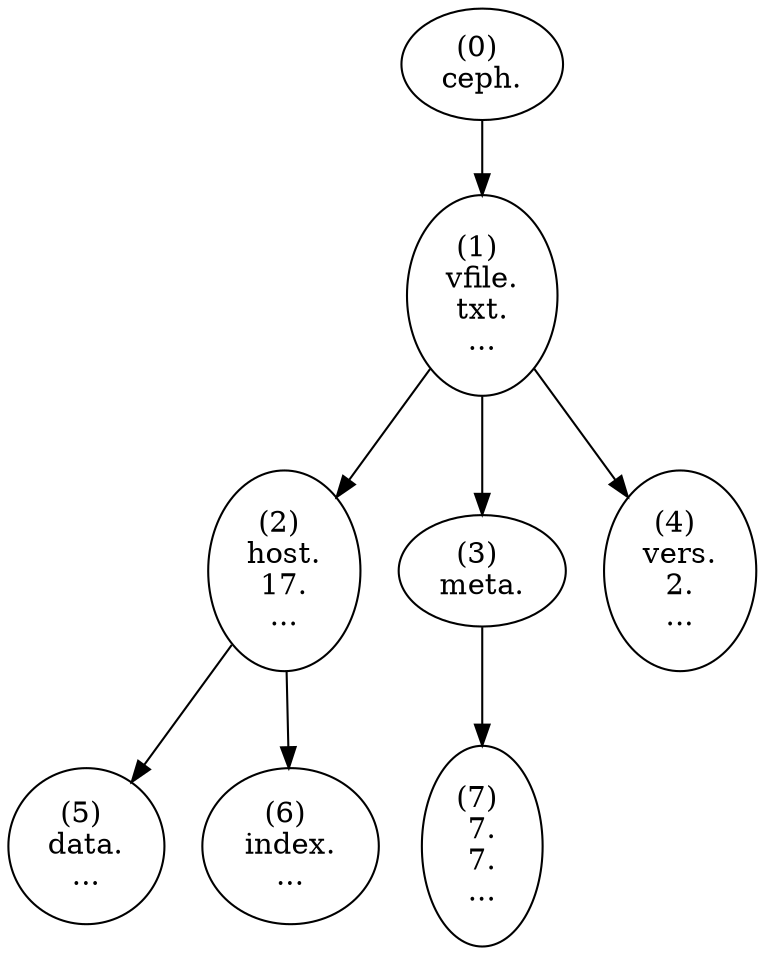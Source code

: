 digraph G {"(0) \nceph.\n" -> "(1) \nvfile.\ntxt.\n...";
"(1) \nvfile.\ntxt.\n..." -> "(2) \nhost.\n17.\n...";
"(1) \nvfile.\ntxt.\n..." -> "(3) \nmeta.\n";
"(1) \nvfile.\ntxt.\n..." -> "(4) \nvers.\n2.\n...";
"(2) \nhost.\n17.\n..." -> "(5) \ndata.\n...";
"(2) \nhost.\n17.\n..." -> "(6) \nindex.\n...";
"(3) \nmeta.\n" -> "(7) \n7.\n7.\n...";
}